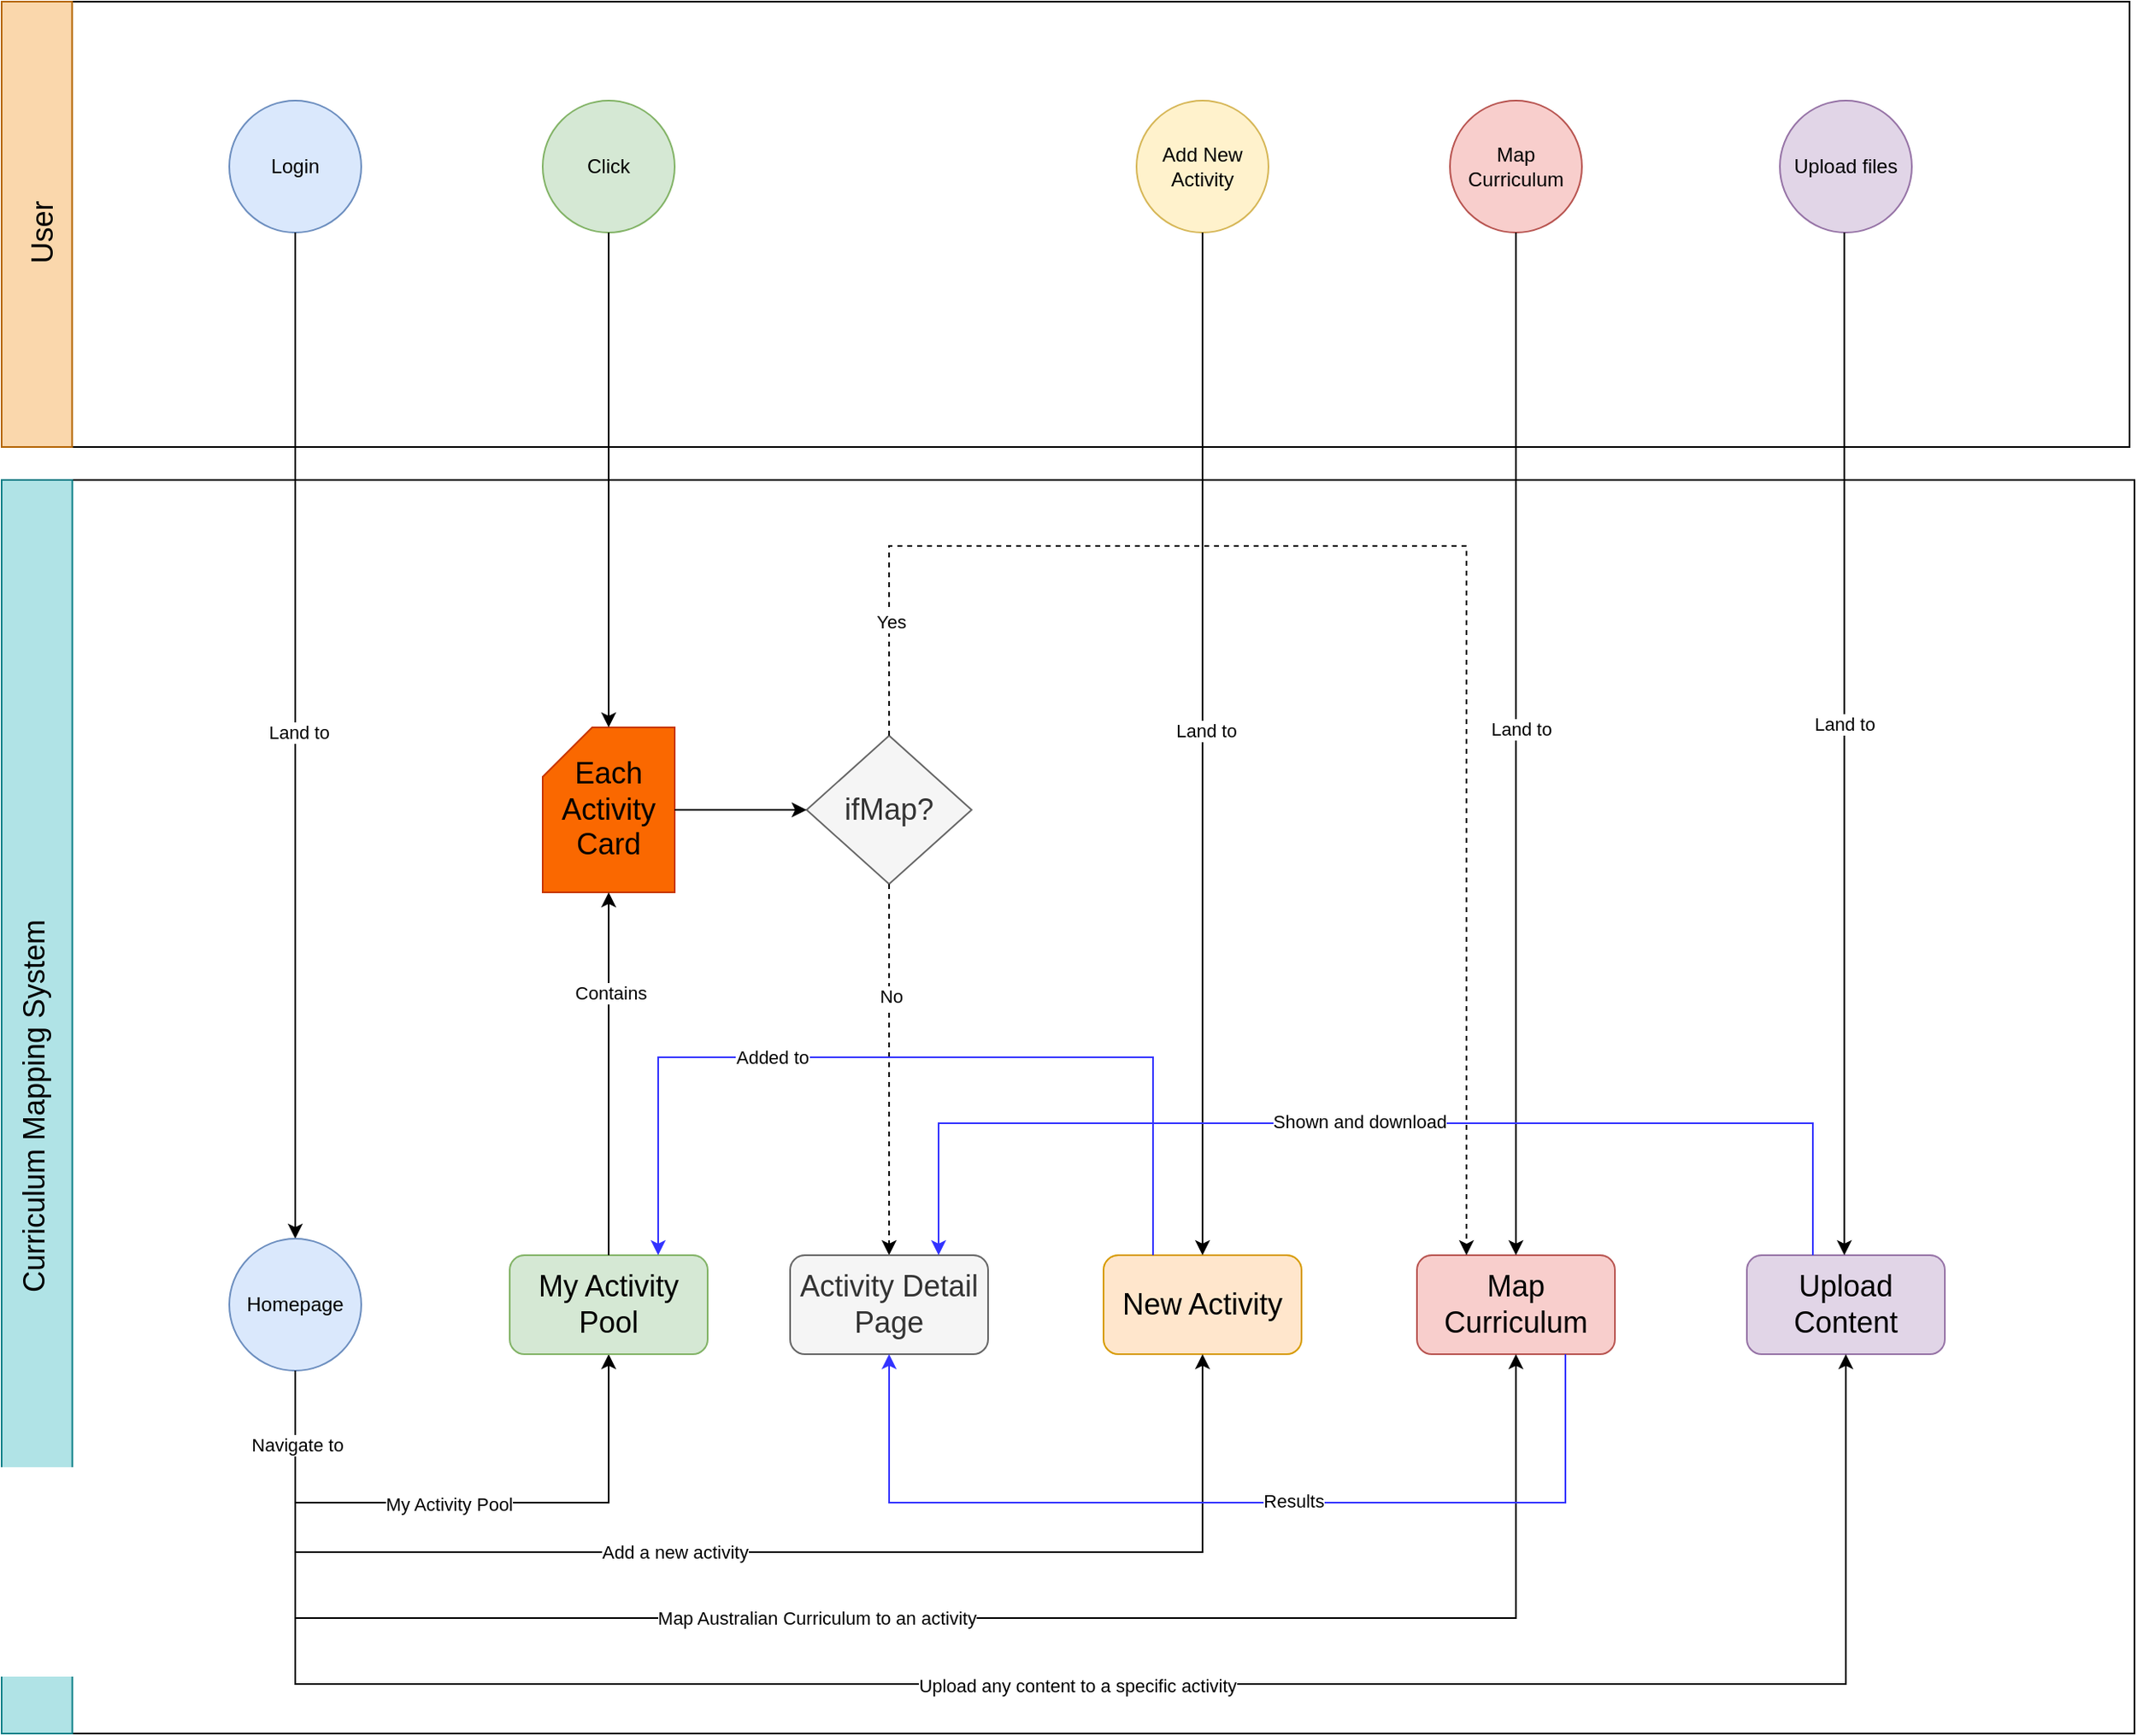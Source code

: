 <mxfile version="19.0.3" type="device"><diagram name="Page-1" id="74e2e168-ea6b-b213-b513-2b3c1d86103e"><mxGraphModel dx="1720" dy="1318" grid="1" gridSize="10" guides="1" tooltips="1" connect="1" arrows="1" fold="1" page="1" pageScale="1" pageWidth="1654" pageHeight="1169" background="none" math="0" shadow="0"><root><mxCell id="0"/><mxCell id="1" parent="0"/><mxCell id="kwjSmRGEwqDVjBp5-V09-60" value="" style="group;fillColor=#6d8764;fontColor=#ffffff;strokeColor=#3A5431;" parent="1" vertex="1" connectable="0"><mxGeometry x="40" y="370" width="1293" height="760" as="geometry"/></mxCell><mxCell id="kwjSmRGEwqDVjBp5-V09-61" value="" style="rounded=0;whiteSpace=wrap;html=1;" parent="kwjSmRGEwqDVjBp5-V09-60" vertex="1"><mxGeometry width="1293" height="760" as="geometry"/></mxCell><mxCell id="kwjSmRGEwqDVjBp5-V09-62" value="" style="rounded=0;whiteSpace=wrap;html=1;fontSize=18;fillColor=#b0e3e6;strokeColor=#0e8088;" parent="kwjSmRGEwqDVjBp5-V09-60" vertex="1"><mxGeometry width="42.831" height="760" as="geometry"/></mxCell><mxCell id="kwjSmRGEwqDVjBp5-V09-63" value="Curriculum Mapping System" style="text;html=1;resizable=0;autosize=1;align=center;verticalAlign=middle;points=[];fillColor=none;strokeColor=none;rounded=0;horizontal=0;fontSize=18;" parent="kwjSmRGEwqDVjBp5-V09-60" vertex="1"><mxGeometry x="0.003" y="264.998" width="40" height="230" as="geometry"/></mxCell><mxCell id="kwjSmRGEwqDVjBp5-V09-13" value="" style="group;fillColor=#fad7ac;strokeColor=#b46504;" parent="1" vertex="1" connectable="0"><mxGeometry x="40" y="80" width="1290" height="270" as="geometry"/></mxCell><mxCell id="kwjSmRGEwqDVjBp5-V09-2" value="" style="rounded=0;whiteSpace=wrap;html=1;" parent="kwjSmRGEwqDVjBp5-V09-13" vertex="1"><mxGeometry width="1290" height="270" as="geometry"/></mxCell><mxCell id="kwjSmRGEwqDVjBp5-V09-7" value="" style="rounded=0;whiteSpace=wrap;html=1;fontSize=18;fillColor=#fad7ac;strokeColor=#b46504;" parent="kwjSmRGEwqDVjBp5-V09-13" vertex="1"><mxGeometry width="42.731" height="270" as="geometry"/></mxCell><mxCell id="kwjSmRGEwqDVjBp5-V09-5" value="User" style="text;html=1;resizable=0;autosize=1;align=center;verticalAlign=middle;points=[];fillColor=none;strokeColor=none;rounded=0;horizontal=0;fontSize=18;" parent="kwjSmRGEwqDVjBp5-V09-13" vertex="1"><mxGeometry x="5.241" y="120" width="40" height="40" as="geometry"/></mxCell><mxCell id="kwjSmRGEwqDVjBp5-V09-4" value="Login" style="ellipse;whiteSpace=wrap;html=1;aspect=fixed;fillColor=#dae8fc;strokeColor=#6c8ebf;" parent="1" vertex="1"><mxGeometry x="178" y="140" width="80" height="80" as="geometry"/></mxCell><mxCell id="kwjSmRGEwqDVjBp5-V09-23" value="" style="endArrow=classic;html=1;rounded=0;fontSize=18;exitX=0.5;exitY=1;exitDx=0;exitDy=0;entryX=0.5;entryY=0;entryDx=0;entryDy=0;" parent="1" source="kwjSmRGEwqDVjBp5-V09-4" target="kwjSmRGEwqDVjBp5-V09-24" edge="1"><mxGeometry width="50" height="50" relative="1" as="geometry"><mxPoint x="738" y="300" as="sourcePoint"/><mxPoint x="218" y="410" as="targetPoint"/></mxGeometry></mxCell><mxCell id="s0gFkvol4TzesBQG-56E-1" value="Land to" style="edgeLabel;html=1;align=center;verticalAlign=middle;resizable=0;points=[];rotation=0;" vertex="1" connectable="0" parent="kwjSmRGEwqDVjBp5-V09-23"><mxGeometry x="-0.011" y="2" relative="1" as="geometry"><mxPoint y="1" as="offset"/></mxGeometry></mxCell><mxCell id="kwjSmRGEwqDVjBp5-V09-32" value="" style="edgeStyle=orthogonalEdgeStyle;rounded=0;orthogonalLoop=1;jettySize=auto;html=1;fontSize=18;entryX=0.5;entryY=1;entryDx=0;entryDy=0;" parent="1" source="kwjSmRGEwqDVjBp5-V09-24" target="kwjSmRGEwqDVjBp5-V09-26" edge="1"><mxGeometry relative="1" as="geometry"><mxPoint x="638" y="970" as="targetPoint"/><Array as="points"><mxPoint x="218" y="990"/><mxPoint x="408" y="990"/></Array></mxGeometry></mxCell><mxCell id="s0gFkvol4TzesBQG-56E-4" value="My Activity Pool" style="edgeLabel;html=1;align=center;verticalAlign=middle;resizable=0;points=[];" vertex="1" connectable="0" parent="kwjSmRGEwqDVjBp5-V09-32"><mxGeometry x="-0.039" relative="1" as="geometry"><mxPoint y="1" as="offset"/></mxGeometry></mxCell><mxCell id="kwjSmRGEwqDVjBp5-V09-24" value="Homepage" style="ellipse;whiteSpace=wrap;html=1;aspect=fixed;fillColor=#dae8fc;strokeColor=#6c8ebf;" parent="1" vertex="1"><mxGeometry x="178" y="830" width="80" height="80" as="geometry"/></mxCell><mxCell id="kwjSmRGEwqDVjBp5-V09-25" value="Click" style="ellipse;whiteSpace=wrap;html=1;aspect=fixed;fillColor=#d5e8d4;strokeColor=#82b366;" parent="1" vertex="1"><mxGeometry x="368" y="140" width="80" height="80" as="geometry"/></mxCell><mxCell id="kwjSmRGEwqDVjBp5-V09-26" value="My Activity Pool" style="rounded=1;whiteSpace=wrap;html=1;fontSize=18;fillColor=#d5e8d4;strokeColor=#82b366;" parent="1" vertex="1"><mxGeometry x="348" y="840" width="120" height="60" as="geometry"/></mxCell><mxCell id="kwjSmRGEwqDVjBp5-V09-27" value="New Activity" style="rounded=1;whiteSpace=wrap;html=1;fontSize=18;fillColor=#ffe6cc;strokeColor=#d79b00;" parent="1" vertex="1"><mxGeometry x="708" y="840" width="120" height="60" as="geometry"/></mxCell><mxCell id="kwjSmRGEwqDVjBp5-V09-28" value="Map Curriculum" style="rounded=1;whiteSpace=wrap;html=1;fontSize=18;fillColor=#f8cecc;strokeColor=#b85450;" parent="1" vertex="1"><mxGeometry x="898" y="840" width="120" height="60" as="geometry"/></mxCell><mxCell id="kwjSmRGEwqDVjBp5-V09-29" value="Upload Content" style="rounded=1;whiteSpace=wrap;html=1;fontSize=18;fillColor=#e1d5e7;strokeColor=#9673a6;" parent="1" vertex="1"><mxGeometry x="1098" y="840" width="120" height="60" as="geometry"/></mxCell><mxCell id="kwjSmRGEwqDVjBp5-V09-33" value="" style="edgeStyle=orthogonalEdgeStyle;rounded=0;orthogonalLoop=1;jettySize=auto;html=1;fontSize=18;entryX=0.5;entryY=1;entryDx=0;entryDy=0;exitX=0.5;exitY=1;exitDx=0;exitDy=0;" parent="1" source="kwjSmRGEwqDVjBp5-V09-24" target="kwjSmRGEwqDVjBp5-V09-27" edge="1"><mxGeometry relative="1" as="geometry"><mxPoint x="218.0" y="940" as="sourcePoint"/><mxPoint x="578" y="930" as="targetPoint"/><Array as="points"><mxPoint x="218" y="1020"/><mxPoint x="768" y="1020"/></Array></mxGeometry></mxCell><mxCell id="s0gFkvol4TzesBQG-56E-2" value="Navigate to" style="edgeLabel;html=1;align=center;verticalAlign=middle;resizable=0;points=[];" vertex="1" connectable="0" parent="kwjSmRGEwqDVjBp5-V09-33"><mxGeometry x="-0.888" y="1" relative="1" as="geometry"><mxPoint y="1" as="offset"/></mxGeometry></mxCell><mxCell id="s0gFkvol4TzesBQG-56E-5" value="Add a new activity" style="edgeLabel;html=1;align=center;verticalAlign=middle;resizable=0;points=[];" vertex="1" connectable="0" parent="kwjSmRGEwqDVjBp5-V09-33"><mxGeometry x="-0.128" y="1" relative="1" as="geometry"><mxPoint y="1" as="offset"/></mxGeometry></mxCell><mxCell id="kwjSmRGEwqDVjBp5-V09-34" value="" style="edgeStyle=orthogonalEdgeStyle;rounded=0;orthogonalLoop=1;jettySize=auto;html=1;fontSize=18;entryX=0.5;entryY=1;entryDx=0;entryDy=0;" parent="1" target="kwjSmRGEwqDVjBp5-V09-28" edge="1"><mxGeometry relative="1" as="geometry"><mxPoint x="218.0" y="980" as="sourcePoint"/><mxPoint x="768" y="940" as="targetPoint"/><Array as="points"><mxPoint x="218" y="1060"/><mxPoint x="958" y="1060"/></Array></mxGeometry></mxCell><mxCell id="s0gFkvol4TzesBQG-56E-6" value="Map Australian Curriculum to an activity" style="edgeLabel;html=1;align=center;verticalAlign=middle;resizable=0;points=[];" vertex="1" connectable="0" parent="kwjSmRGEwqDVjBp5-V09-34"><mxGeometry x="-0.192" y="1" relative="1" as="geometry"><mxPoint y="1" as="offset"/></mxGeometry></mxCell><mxCell id="kwjSmRGEwqDVjBp5-V09-35" value="" style="edgeStyle=orthogonalEdgeStyle;rounded=0;orthogonalLoop=1;jettySize=auto;html=1;fontSize=18;entryX=0.5;entryY=1;entryDx=0;entryDy=0;" parent="1" target="kwjSmRGEwqDVjBp5-V09-29" edge="1"><mxGeometry relative="1" as="geometry"><mxPoint x="218.0" y="1020" as="sourcePoint"/><mxPoint x="1118" y="920" as="targetPoint"/><Array as="points"><mxPoint x="218" y="1100"/><mxPoint x="1158" y="1100"/></Array></mxGeometry></mxCell><mxCell id="s0gFkvol4TzesBQG-56E-7" value="4" style="edgeLabel;html=1;align=center;verticalAlign=middle;resizable=0;points=[];" vertex="1" connectable="0" parent="kwjSmRGEwqDVjBp5-V09-35"><mxGeometry x="-0.1" y="-1" relative="1" as="geometry"><mxPoint y="1" as="offset"/></mxGeometry></mxCell><mxCell id="s0gFkvol4TzesBQG-56E-8" value="Upload any content to a specific activity" style="edgeLabel;html=1;align=center;verticalAlign=middle;resizable=0;points=[];" vertex="1" connectable="0" parent="kwjSmRGEwqDVjBp5-V09-35"><mxGeometry x="-0.092" relative="1" as="geometry"><mxPoint y="1" as="offset"/></mxGeometry></mxCell><mxCell id="kwjSmRGEwqDVjBp5-V09-36" value="Add New Activity" style="ellipse;whiteSpace=wrap;html=1;aspect=fixed;fillColor=#fff2cc;strokeColor=#d6b656;" parent="1" vertex="1"><mxGeometry x="728" y="140" width="80" height="80" as="geometry"/></mxCell><mxCell id="kwjSmRGEwqDVjBp5-V09-37" value="Map Curriculum" style="ellipse;whiteSpace=wrap;html=1;aspect=fixed;fillColor=#f8cecc;strokeColor=#b85450;" parent="1" vertex="1"><mxGeometry x="918" y="140" width="80" height="80" as="geometry"/></mxCell><mxCell id="kwjSmRGEwqDVjBp5-V09-38" value="Upload files" style="ellipse;whiteSpace=wrap;html=1;aspect=fixed;fillColor=#e1d5e7;strokeColor=#9673a6;" parent="1" vertex="1"><mxGeometry x="1118" y="140" width="80" height="80" as="geometry"/></mxCell><mxCell id="kwjSmRGEwqDVjBp5-V09-39" value="Each Activity Card" style="shape=card;whiteSpace=wrap;html=1;fontSize=18;fillColor=#fa6800;fontColor=#000000;strokeColor=#C73500;" parent="1" vertex="1"><mxGeometry x="368" y="520" width="80" height="100" as="geometry"/></mxCell><mxCell id="kwjSmRGEwqDVjBp5-V09-40" value="" style="endArrow=classic;html=1;rounded=0;fontSize=18;exitX=0.5;exitY=0;exitDx=0;exitDy=0;entryX=0.5;entryY=1;entryDx=0;entryDy=0;entryPerimeter=0;" parent="1" source="kwjSmRGEwqDVjBp5-V09-26" target="kwjSmRGEwqDVjBp5-V09-39" edge="1"><mxGeometry width="50" height="50" relative="1" as="geometry"><mxPoint x="738" y="640" as="sourcePoint"/><mxPoint x="788" y="590" as="targetPoint"/></mxGeometry></mxCell><mxCell id="s0gFkvol4TzesBQG-56E-3" value="Contains" style="edgeLabel;html=1;align=center;verticalAlign=middle;resizable=0;points=[];" vertex="1" connectable="0" parent="kwjSmRGEwqDVjBp5-V09-40"><mxGeometry x="0.459" y="-1" relative="1" as="geometry"><mxPoint y="1" as="offset"/></mxGeometry></mxCell><mxCell id="kwjSmRGEwqDVjBp5-V09-41" value="" style="endArrow=classic;html=1;rounded=0;fontSize=18;exitX=0.5;exitY=1;exitDx=0;exitDy=0;" parent="1" source="kwjSmRGEwqDVjBp5-V09-25" target="kwjSmRGEwqDVjBp5-V09-39" edge="1"><mxGeometry width="50" height="50" relative="1" as="geometry"><mxPoint x="738" y="640" as="sourcePoint"/><mxPoint x="788" y="590" as="targetPoint"/></mxGeometry></mxCell><mxCell id="kwjSmRGEwqDVjBp5-V09-42" value="ifMap?" style="rhombus;whiteSpace=wrap;html=1;fontSize=18;fillColor=#f5f5f5;fontColor=#333333;strokeColor=#666666;" parent="1" vertex="1"><mxGeometry x="528" y="525" width="100" height="90" as="geometry"/></mxCell><mxCell id="kwjSmRGEwqDVjBp5-V09-43" value="" style="endArrow=classic;html=1;rounded=0;fontSize=18;exitX=1;exitY=0.5;exitDx=0;exitDy=0;exitPerimeter=0;entryX=0;entryY=0.5;entryDx=0;entryDy=0;" parent="1" source="kwjSmRGEwqDVjBp5-V09-39" target="kwjSmRGEwqDVjBp5-V09-42" edge="1"><mxGeometry width="50" height="50" relative="1" as="geometry"><mxPoint x="738" y="640" as="sourcePoint"/><mxPoint x="538" y="580" as="targetPoint"/></mxGeometry></mxCell><mxCell id="kwjSmRGEwqDVjBp5-V09-47" value="" style="edgeStyle=orthogonalEdgeStyle;rounded=0;orthogonalLoop=1;jettySize=auto;html=1;fontSize=18;entryX=0.25;entryY=0;entryDx=0;entryDy=0;exitX=0.5;exitY=0;exitDx=0;exitDy=0;dashed=1;" parent="1" source="kwjSmRGEwqDVjBp5-V09-42" target="kwjSmRGEwqDVjBp5-V09-28" edge="1"><mxGeometry relative="1" as="geometry"><mxPoint x="708.0" y="550" as="sourcePoint"/><mxPoint x="898" y="540" as="targetPoint"/><Array as="points"><mxPoint x="578" y="410"/><mxPoint x="928" y="410"/></Array></mxGeometry></mxCell><mxCell id="s0gFkvol4TzesBQG-56E-9" value="Yes" style="edgeLabel;html=1;align=center;verticalAlign=middle;resizable=0;points=[];" vertex="1" connectable="0" parent="kwjSmRGEwqDVjBp5-V09-47"><mxGeometry x="-0.845" y="-1" relative="1" as="geometry"><mxPoint as="offset"/></mxGeometry></mxCell><mxCell id="kwjSmRGEwqDVjBp5-V09-48" value="" style="edgeStyle=orthogonalEdgeStyle;rounded=0;orthogonalLoop=1;jettySize=auto;html=1;fontSize=18;exitX=0.5;exitY=1;exitDx=0;exitDy=0;entryX=0.5;entryY=0;entryDx=0;entryDy=0;dashed=1;" parent="1" source="kwjSmRGEwqDVjBp5-V09-42" target="kwjSmRGEwqDVjBp5-V09-49" edge="1"><mxGeometry relative="1" as="geometry"><mxPoint x="588" y="535" as="sourcePoint"/><mxPoint x="578" y="830" as="targetPoint"/><Array as="points"/></mxGeometry></mxCell><mxCell id="s0gFkvol4TzesBQG-56E-10" value="No" style="edgeLabel;html=1;align=center;verticalAlign=middle;resizable=0;points=[];" vertex="1" connectable="0" parent="kwjSmRGEwqDVjBp5-V09-48"><mxGeometry x="-0.4" y="1" relative="1" as="geometry"><mxPoint as="offset"/></mxGeometry></mxCell><mxCell id="kwjSmRGEwqDVjBp5-V09-49" value="Activity Detail Page" style="rounded=1;whiteSpace=wrap;html=1;fontSize=18;fillColor=#f5f5f5;fontColor=#333333;strokeColor=#666666;" parent="1" vertex="1"><mxGeometry x="518" y="840" width="120" height="60" as="geometry"/></mxCell><mxCell id="kwjSmRGEwqDVjBp5-V09-51" value="" style="endArrow=classic;html=1;rounded=0;fontSize=18;exitX=0.5;exitY=1;exitDx=0;exitDy=0;entryX=0.5;entryY=0;entryDx=0;entryDy=0;" parent="1" source="kwjSmRGEwqDVjBp5-V09-36" target="kwjSmRGEwqDVjBp5-V09-27" edge="1"><mxGeometry width="50" height="50" relative="1" as="geometry"><mxPoint x="738" y="640" as="sourcePoint"/><mxPoint x="768" y="380" as="targetPoint"/></mxGeometry></mxCell><mxCell id="s0gFkvol4TzesBQG-56E-11" value="Land to" style="edgeLabel;html=1;align=center;verticalAlign=middle;resizable=0;points=[];" vertex="1" connectable="0" parent="kwjSmRGEwqDVjBp5-V09-51"><mxGeometry x="-0.026" y="2" relative="1" as="geometry"><mxPoint as="offset"/></mxGeometry></mxCell><mxCell id="kwjSmRGEwqDVjBp5-V09-53" value="" style="edgeStyle=orthogonalEdgeStyle;rounded=0;orthogonalLoop=1;jettySize=auto;html=1;fontSize=18;entryX=0.75;entryY=0;entryDx=0;entryDy=0;exitX=0.25;exitY=0;exitDx=0;exitDy=0;strokeColor=#3333FF;" parent="1" source="kwjSmRGEwqDVjBp5-V09-27" target="kwjSmRGEwqDVjBp5-V09-26" edge="1"><mxGeometry relative="1" as="geometry"><mxPoint x="158" y="780" as="sourcePoint"/><mxPoint x="818" y="790" as="targetPoint"/><Array as="points"><mxPoint x="738" y="720"/><mxPoint x="438" y="720"/></Array></mxGeometry></mxCell><mxCell id="s0gFkvol4TzesBQG-56E-15" value="Added to" style="edgeLabel;html=1;align=center;verticalAlign=middle;resizable=0;points=[];" vertex="1" connectable="0" parent="kwjSmRGEwqDVjBp5-V09-53"><mxGeometry x="0.3" relative="1" as="geometry"><mxPoint as="offset"/></mxGeometry></mxCell><mxCell id="kwjSmRGEwqDVjBp5-V09-55" value="" style="endArrow=classic;html=1;rounded=0;fontSize=18;strokeColor=#000000;exitX=0.5;exitY=1;exitDx=0;exitDy=0;entryX=0.5;entryY=0;entryDx=0;entryDy=0;" parent="1" source="kwjSmRGEwqDVjBp5-V09-37" target="kwjSmRGEwqDVjBp5-V09-28" edge="1"><mxGeometry width="50" height="50" relative="1" as="geometry"><mxPoint x="858" y="670" as="sourcePoint"/><mxPoint x="908" y="620" as="targetPoint"/></mxGeometry></mxCell><mxCell id="s0gFkvol4TzesBQG-56E-12" value="Land to" style="edgeLabel;html=1;align=center;verticalAlign=middle;resizable=0;points=[];" vertex="1" connectable="0" parent="kwjSmRGEwqDVjBp5-V09-55"><mxGeometry x="-0.031" y="3" relative="1" as="geometry"><mxPoint as="offset"/></mxGeometry></mxCell><mxCell id="kwjSmRGEwqDVjBp5-V09-57" value="" style="edgeStyle=orthogonalEdgeStyle;rounded=0;orthogonalLoop=1;jettySize=auto;html=1;fontSize=18;exitX=0.75;exitY=1;exitDx=0;exitDy=0;strokeColor=#3333FF;entryX=0.5;entryY=1;entryDx=0;entryDy=0;" parent="1" source="kwjSmRGEwqDVjBp5-V09-28" target="kwjSmRGEwqDVjBp5-V09-49" edge="1"><mxGeometry relative="1" as="geometry"><mxPoint x="998" y="850" as="sourcePoint"/><mxPoint x="388" y="850" as="targetPoint"/><Array as="points"><mxPoint x="988" y="990"/><mxPoint x="578" y="990"/></Array></mxGeometry></mxCell><mxCell id="s0gFkvol4TzesBQG-56E-17" value="Results" style="edgeLabel;html=1;align=center;verticalAlign=middle;resizable=0;points=[];" vertex="1" connectable="0" parent="kwjSmRGEwqDVjBp5-V09-57"><mxGeometry x="-0.134" y="-1" relative="1" as="geometry"><mxPoint as="offset"/></mxGeometry></mxCell><mxCell id="kwjSmRGEwqDVjBp5-V09-58" value="" style="edgeStyle=orthogonalEdgeStyle;rounded=0;orthogonalLoop=1;jettySize=auto;html=1;fontSize=18;entryX=0.75;entryY=0;entryDx=0;entryDy=0;strokeColor=#3333FF;" parent="1" target="kwjSmRGEwqDVjBp5-V09-49" edge="1"><mxGeometry relative="1" as="geometry"><mxPoint x="1138" y="840" as="sourcePoint"/><mxPoint x="858" y="840" as="targetPoint"/><Array as="points"><mxPoint x="1138" y="840"/><mxPoint x="1138" y="760"/><mxPoint x="608" y="760"/></Array></mxGeometry></mxCell><mxCell id="s0gFkvol4TzesBQG-56E-16" value="Shown and download" style="edgeLabel;html=1;align=center;verticalAlign=middle;resizable=0;points=[];" vertex="1" connectable="0" parent="kwjSmRGEwqDVjBp5-V09-58"><mxGeometry x="0.03" y="-1" relative="1" as="geometry"><mxPoint as="offset"/></mxGeometry></mxCell><mxCell id="kwjSmRGEwqDVjBp5-V09-59" value="" style="endArrow=classic;html=1;rounded=0;fontSize=18;strokeColor=#000000;exitX=0.5;exitY=1;exitDx=0;exitDy=0;entryX=0.5;entryY=0;entryDx=0;entryDy=0;" parent="1" edge="1"><mxGeometry width="50" height="50" relative="1" as="geometry"><mxPoint x="1157.09" y="220" as="sourcePoint"/><mxPoint x="1157.09" y="840" as="targetPoint"/></mxGeometry></mxCell><mxCell id="s0gFkvol4TzesBQG-56E-13" value="Land to" style="edgeLabel;html=1;align=center;verticalAlign=middle;resizable=0;points=[];" vertex="1" connectable="0" parent="kwjSmRGEwqDVjBp5-V09-59"><mxGeometry x="-0.04" relative="1" as="geometry"><mxPoint as="offset"/></mxGeometry></mxCell></root></mxGraphModel></diagram></mxfile>